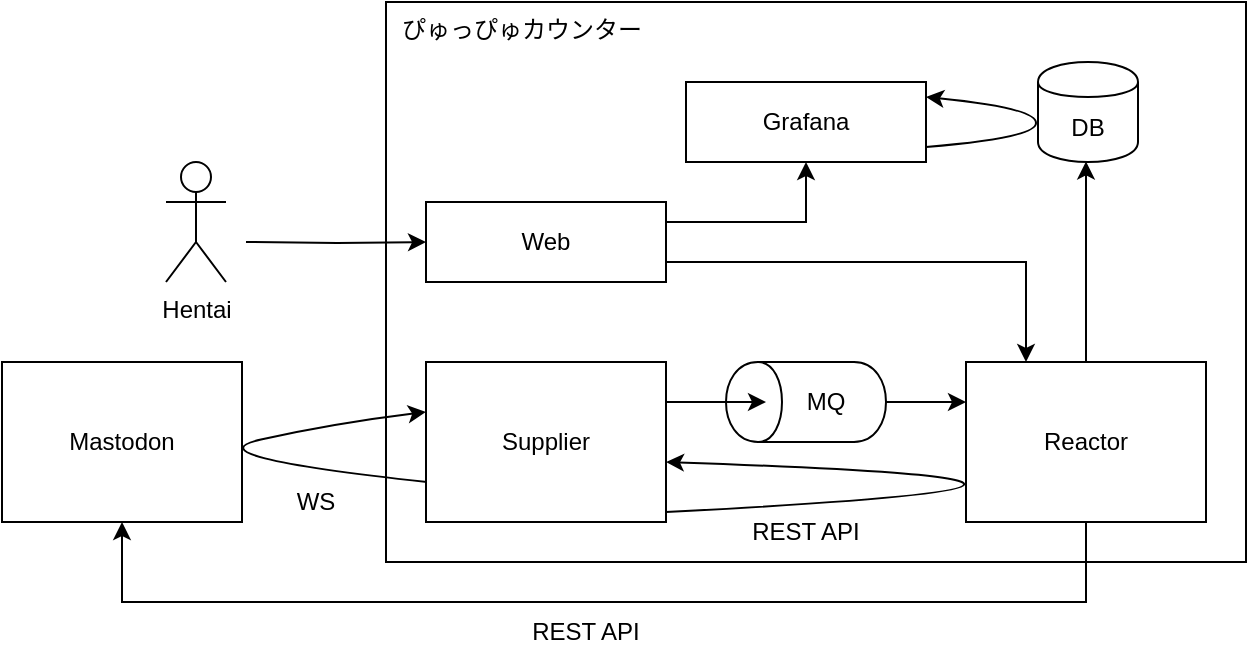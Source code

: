 <mxfile version="12.9.14" type="device"><diagram id="8BCFEubHqhkMyAl_uQuc" name="Page-1"><mxGraphModel dx="1023" dy="1032" grid="0" gridSize="10" guides="0" tooltips="1" connect="0" arrows="0" fold="1" page="1" pageScale="1" pageWidth="827" pageHeight="1169" math="0" shadow="0"><root><mxCell id="0"/><mxCell id="1" parent="0"/><mxCell id="pXmeY7nhw6PoaZHFvReb-4" value="ぴゅっぴゅカウンター" style="rounded=0;whiteSpace=wrap;html=1;align=left;verticalAlign=top;spacingLeft=6;" vertex="1" parent="1"><mxGeometry x="230" y="80" width="430" height="280" as="geometry"/></mxCell><mxCell id="pXmeY7nhw6PoaZHFvReb-1" value="DB" style="shape=cylinder;whiteSpace=wrap;html=1;boundedLbl=1;backgroundOutline=1;" vertex="1" parent="1"><mxGeometry x="556" y="110" width="50" height="50" as="geometry"/></mxCell><mxCell id="pXmeY7nhw6PoaZHFvReb-2" value="Mastodon" style="rounded=0;whiteSpace=wrap;html=1;" vertex="1" parent="1"><mxGeometry x="38" y="260" width="120" height="80" as="geometry"/></mxCell><mxCell id="pXmeY7nhw6PoaZHFvReb-9" value="" style="group" vertex="1" connectable="0" parent="1"><mxGeometry x="400" y="260" width="80" height="40" as="geometry"/></mxCell><mxCell id="pXmeY7nhw6PoaZHFvReb-7" value="" style="shape=cylinder;whiteSpace=wrap;html=1;boundedLbl=1;backgroundOutline=1;rotation=-90;" vertex="1" parent="pXmeY7nhw6PoaZHFvReb-9"><mxGeometry x="20" y="-20" width="40" height="80" as="geometry"/></mxCell><mxCell id="pXmeY7nhw6PoaZHFvReb-8" value="MQ" style="text;html=1;strokeColor=none;fillColor=none;align=center;verticalAlign=middle;whiteSpace=wrap;rounded=0;" vertex="1" parent="pXmeY7nhw6PoaZHFvReb-9"><mxGeometry x="30" y="10" width="40" height="20" as="geometry"/></mxCell><mxCell id="pXmeY7nhw6PoaZHFvReb-11" style="edgeStyle=orthogonalEdgeStyle;rounded=0;orthogonalLoop=1;jettySize=auto;html=1;exitX=1;exitY=0.25;exitDx=0;exitDy=0;" edge="1" parent="1" source="pXmeY7nhw6PoaZHFvReb-5"><mxGeometry relative="1" as="geometry"><mxPoint x="420" y="280" as="targetPoint"/></mxGeometry></mxCell><mxCell id="pXmeY7nhw6PoaZHFvReb-5" value="Supplier" style="rounded=0;whiteSpace=wrap;html=1;" vertex="1" parent="1"><mxGeometry x="250" y="260" width="120" height="80" as="geometry"/></mxCell><mxCell id="pXmeY7nhw6PoaZHFvReb-21" style="edgeStyle=orthogonalEdgeStyle;rounded=0;orthogonalLoop=1;jettySize=auto;html=1;exitX=0.5;exitY=0;exitDx=0;exitDy=0;entryX=0.48;entryY=0.994;entryDx=0;entryDy=0;entryPerimeter=0;" edge="1" parent="1" source="pXmeY7nhw6PoaZHFvReb-13" target="pXmeY7nhw6PoaZHFvReb-1"><mxGeometry relative="1" as="geometry"/></mxCell><mxCell id="pXmeY7nhw6PoaZHFvReb-29" style="edgeStyle=orthogonalEdgeStyle;rounded=0;orthogonalLoop=1;jettySize=auto;html=1;exitX=0.5;exitY=1;exitDx=0;exitDy=0;entryX=0.5;entryY=1;entryDx=0;entryDy=0;" edge="1" parent="1" source="pXmeY7nhw6PoaZHFvReb-13" target="pXmeY7nhw6PoaZHFvReb-2"><mxGeometry relative="1" as="geometry"><Array as="points"><mxPoint x="580" y="380"/><mxPoint x="98" y="380"/></Array></mxGeometry></mxCell><mxCell id="pXmeY7nhw6PoaZHFvReb-13" value="Reactor" style="rounded=0;whiteSpace=wrap;html=1;" vertex="1" parent="1"><mxGeometry x="520" y="260" width="120" height="80" as="geometry"/></mxCell><mxCell id="pXmeY7nhw6PoaZHFvReb-14" style="edgeStyle=orthogonalEdgeStyle;rounded=0;orthogonalLoop=1;jettySize=auto;html=1;exitX=0.5;exitY=1;exitDx=0;exitDy=0;entryX=0;entryY=0.25;entryDx=0;entryDy=0;" edge="1" parent="1" source="pXmeY7nhw6PoaZHFvReb-7" target="pXmeY7nhw6PoaZHFvReb-13"><mxGeometry relative="1" as="geometry"/></mxCell><mxCell id="pXmeY7nhw6PoaZHFvReb-15" value="Grafana" style="rounded=0;whiteSpace=wrap;html=1;" vertex="1" parent="1"><mxGeometry x="380" y="120" width="120" height="40" as="geometry"/></mxCell><mxCell id="pXmeY7nhw6PoaZHFvReb-17" value="" style="curved=1;endArrow=classic;html=1;" edge="1" parent="1"><mxGeometry width="50" height="50" relative="1" as="geometry"><mxPoint x="500" y="152.5" as="sourcePoint"/><mxPoint x="500" y="127.5" as="targetPoint"/><Array as="points"><mxPoint x="555" y="148"/><mxPoint x="555" y="133"/></Array></mxGeometry></mxCell><mxCell id="pXmeY7nhw6PoaZHFvReb-20" value="" style="curved=1;endArrow=classic;html=1;" edge="1" parent="1"><mxGeometry width="50" height="50" relative="1" as="geometry"><mxPoint x="370" y="335" as="sourcePoint"/><mxPoint x="370" y="310" as="targetPoint"/><Array as="points"><mxPoint x="665" y="320"/></Array></mxGeometry></mxCell><mxCell id="pXmeY7nhw6PoaZHFvReb-23" style="edgeStyle=orthogonalEdgeStyle;rounded=0;orthogonalLoop=1;jettySize=auto;html=1;exitX=1;exitY=0.25;exitDx=0;exitDy=0;entryX=0.5;entryY=1;entryDx=0;entryDy=0;" edge="1" parent="1" source="pXmeY7nhw6PoaZHFvReb-22" target="pXmeY7nhw6PoaZHFvReb-15"><mxGeometry relative="1" as="geometry"><Array as="points"><mxPoint x="440" y="190"/></Array></mxGeometry></mxCell><mxCell id="pXmeY7nhw6PoaZHFvReb-24" style="edgeStyle=orthogonalEdgeStyle;rounded=0;orthogonalLoop=1;jettySize=auto;html=1;exitX=1;exitY=0.75;exitDx=0;exitDy=0;entryX=0.25;entryY=0;entryDx=0;entryDy=0;" edge="1" parent="1" source="pXmeY7nhw6PoaZHFvReb-22" target="pXmeY7nhw6PoaZHFvReb-13"><mxGeometry relative="1" as="geometry"/></mxCell><mxCell id="pXmeY7nhw6PoaZHFvReb-22" value="Web" style="rounded=0;whiteSpace=wrap;html=1;" vertex="1" parent="1"><mxGeometry x="250" y="180" width="120" height="40" as="geometry"/></mxCell><mxCell id="pXmeY7nhw6PoaZHFvReb-26" value="" style="curved=1;endArrow=classic;html=1;exitX=0.004;exitY=0.75;exitDx=0;exitDy=0;exitPerimeter=0;" edge="1" parent="1" source="pXmeY7nhw6PoaZHFvReb-5"><mxGeometry width="50" height="50" relative="1" as="geometry"><mxPoint x="250" y="315" as="sourcePoint"/><mxPoint x="250" y="285" as="targetPoint"/><Array as="points"><mxPoint x="130" y="307"/><mxPoint x="205" y="290.5"/></Array></mxGeometry></mxCell><mxCell id="pXmeY7nhw6PoaZHFvReb-28" style="edgeStyle=orthogonalEdgeStyle;rounded=0;orthogonalLoop=1;jettySize=auto;html=1;entryX=0;entryY=0.5;entryDx=0;entryDy=0;" edge="1" parent="1" target="pXmeY7nhw6PoaZHFvReb-22"><mxGeometry relative="1" as="geometry"><mxPoint x="160" y="200" as="sourcePoint"/></mxGeometry></mxCell><mxCell id="pXmeY7nhw6PoaZHFvReb-27" value="Hentai" style="shape=umlActor;verticalLabelPosition=bottom;labelBackgroundColor=#ffffff;verticalAlign=top;html=1;outlineConnect=0;align=center;" vertex="1" parent="1"><mxGeometry x="120" y="160" width="30" height="60" as="geometry"/></mxCell><mxCell id="pXmeY7nhw6PoaZHFvReb-30" value="WS" style="text;html=1;strokeColor=none;fillColor=none;align=center;verticalAlign=middle;whiteSpace=wrap;rounded=0;" vertex="1" parent="1"><mxGeometry x="170" y="320" width="50" height="20" as="geometry"/></mxCell><mxCell id="pXmeY7nhw6PoaZHFvReb-31" value="REST API" style="text;html=1;strokeColor=none;fillColor=none;align=center;verticalAlign=middle;whiteSpace=wrap;rounded=0;" vertex="1" parent="1"><mxGeometry x="290" y="385" width="80" height="20" as="geometry"/></mxCell><mxCell id="pXmeY7nhw6PoaZHFvReb-32" value="REST API" style="text;html=1;strokeColor=none;fillColor=none;align=center;verticalAlign=middle;whiteSpace=wrap;rounded=0;" vertex="1" parent="1"><mxGeometry x="400" y="335" width="80" height="20" as="geometry"/></mxCell></root></mxGraphModel></diagram></mxfile>